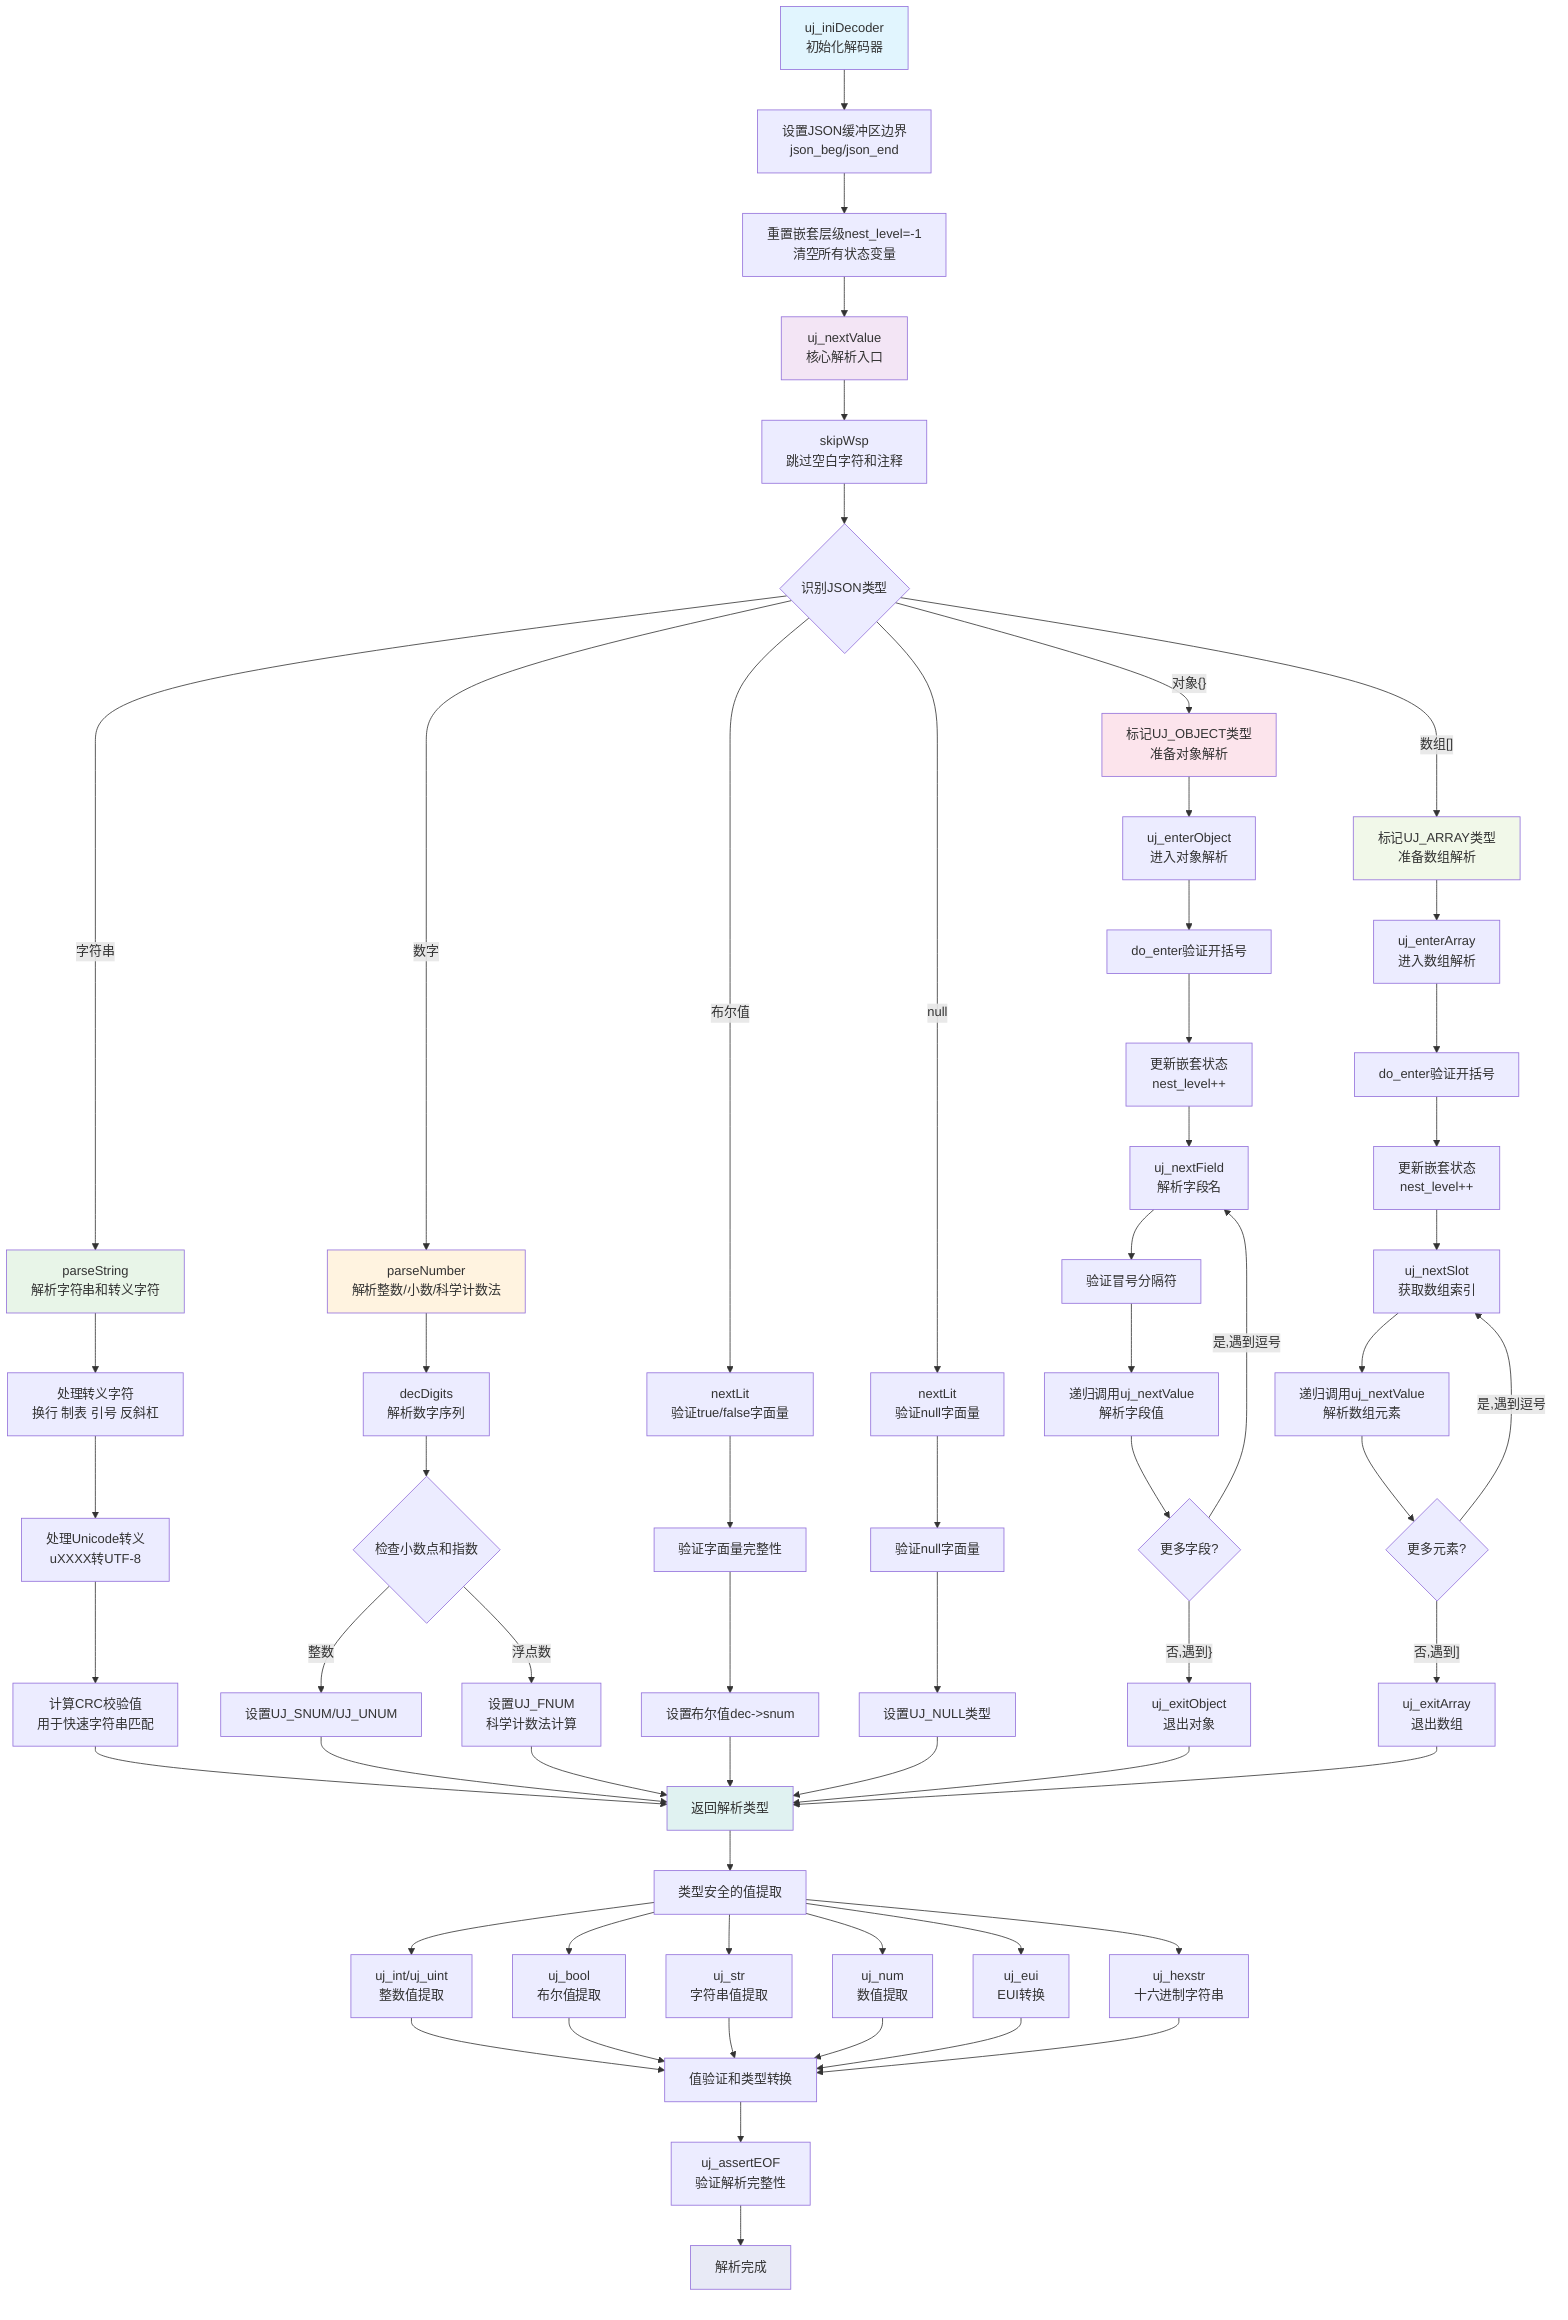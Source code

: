 graph TD
    A["uj_iniDecoder<br/>初始化解码器"] --> B["设置JSON缓冲区边界<br/>json_beg/json_end"]
    B --> C["重置嵌套层级nest_level=-1<br/>清空所有状态变量"]
    
    C --> D["uj_nextValue<br/>核心解析入口"]
    D --> E["skipWsp<br/>跳过空白字符和注释"]
    E --> F{"识别JSON类型"}
    
    F -->|"字符串"| G["parseString<br/>解析字符串和转义字符"]
    F -->|"数字"| H["parseNumber<br/>解析整数/小数/科学计数法"]
    F -->|"布尔值"| I["nextLit<br/>验证true/false字面量"]
    F -->|"null"| J["nextLit<br/>验证null字面量"]
    F -->|"对象{}"| K["标记UJ_OBJECT类型<br/>准备对象解析"]
    F -->|"数组[]"| L["标记UJ_ARRAY类型<br/>准备数组解析"]
    
    G --> G1["处理转义字符<br/>换行 制表 引号 反斜杠"]
    G1 --> G2["处理Unicode转义<br/>uXXXX转UTF-8"]
    G2 --> G3["计算CRC校验值<br/>用于快速字符串匹配"]
    G3 --> M["返回解析类型"]
    
    H --> H1["decDigits<br/>解析数字序列"]
    H1 --> H2{"检查小数点和指数"}
    H2 -->|"整数"| H3["设置UJ_SNUM/UJ_UNUM"]
    H2 -->|"浮点数"| H4["设置UJ_FNUM<br/>科学计数法计算"]
    H3 --> M
    H4 --> M
    
    I --> I1["验证字面量完整性"]
    I1 --> I2["设置布尔值dec->snum"]
    I2 --> M
    
    J --> J1["验证null字面量"]
    J1 --> J2["设置UJ_NULL类型"]
    J2 --> M
    
    K --> K1["uj_enterObject<br/>进入对象解析"]
    K1 --> K2["do_enter验证开括号"]
    K2 --> K3["更新嵌套状态<br/>nest_level++"]
    K3 --> K4["uj_nextField<br/>解析字段名"]
    K4 --> K5["验证冒号分隔符"]
    K5 --> K6["递归调用uj_nextValue<br/>解析字段值"]
    K6 --> K7{"更多字段?"}
    K7 -->|"是,遇到逗号"| K4
    K7 -->|"否,遇到}"| K8["uj_exitObject<br/>退出对象"]
    K8 --> M
    
    L --> L1["uj_enterArray<br/>进入数组解析"]
    L1 --> L2["do_enter验证开括号"]
    L2 --> L3["更新嵌套状态<br/>nest_level++"]
    L3 --> L4["uj_nextSlot<br/>获取数组索引"]
    L4 --> L5["递归调用uj_nextValue<br/>解析数组元素"]
    L5 --> L6{"更多元素?"}
    L6 -->|"是,遇到逗号"| L4
    L6 -->|"否,遇到]"| L7["uj_exitArray<br/>退出数组"]
    L7 --> M
    
    M --> N["类型安全的值提取"]
    N --> N1["uj_int/uj_uint<br/>整数值提取"]
    N --> N2["uj_bool<br/>布尔值提取"]
    N --> N3["uj_str<br/>字符串值提取"]
    N --> N4["uj_num<br/>数值提取"]
    N --> N5["uj_eui<br/>EUI转换"]
    N --> N6["uj_hexstr<br/>十六进制字符串"]
    
    N1 --> O["值验证和类型转换"]
    N2 --> O
    N3 --> O
    N4 --> O
    N5 --> O
    N6 --> O
    
    O --> P["uj_assertEOF<br/>验证解析完整性"]
    P --> Q["解析完成"]
    
    style A fill:#e1f5fe
    style D fill:#f3e5f5
    style G fill:#e8f5e8
    style H fill:#fff3e0
    style K fill:#fce4ec
    style L fill:#f1f8e9
    style M fill:#e0f2f1
    style Q fill:#e8eaf6